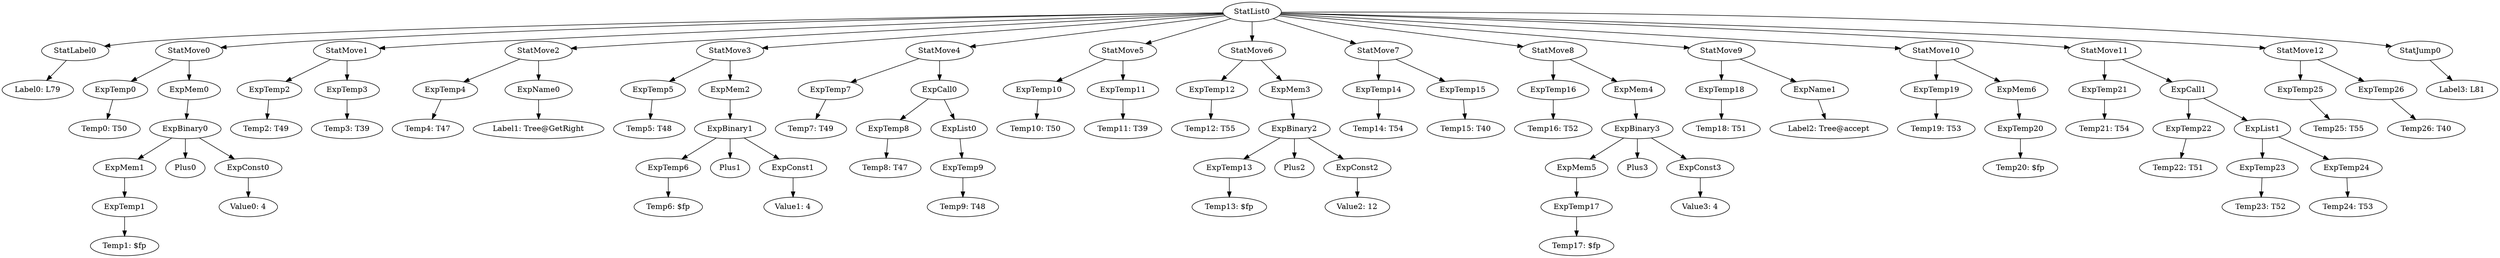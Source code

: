 digraph {
	ordering = out;
	ExpTemp26 -> "Temp26: T40";
	ExpTemp25 -> "Temp25: T55";
	StatJump0 -> "Label3: L81";
	ExpCall1 -> ExpTemp22;
	ExpCall1 -> ExpList1;
	StatMove11 -> ExpTemp21;
	StatMove11 -> ExpCall1;
	ExpTemp24 -> "Temp24: T53";
	ExpMem6 -> ExpTemp20;
	ExpTemp20 -> "Temp20: $fp";
	StatMove10 -> ExpTemp19;
	StatMove10 -> ExpMem6;
	StatMove9 -> ExpTemp18;
	StatMove9 -> ExpName1;
	ExpTemp22 -> "Temp22: T51";
	StatMove3 -> ExpTemp5;
	StatMove3 -> ExpMem2;
	ExpTemp11 -> "Temp11: T39";
	ExpTemp5 -> "Temp5: T48";
	ExpTemp1 -> "Temp1: $fp";
	ExpTemp14 -> "Temp14: T54";
	ExpTemp4 -> "Temp4: T47";
	ExpName0 -> "Label1: Tree@GetRight";
	ExpTemp3 -> "Temp3: T39";
	ExpConst1 -> "Value1: 4";
	StatMove5 -> ExpTemp10;
	StatMove5 -> ExpTemp11;
	StatMove1 -> ExpTemp2;
	StatMove1 -> ExpTemp3;
	ExpTemp18 -> "Temp18: T51";
	ExpTemp8 -> "Temp8: T47";
	ExpTemp23 -> "Temp23: T52";
	ExpBinary0 -> ExpMem1;
	ExpBinary0 -> Plus0;
	ExpBinary0 -> ExpConst0;
	ExpMem4 -> ExpBinary3;
	ExpTemp12 -> "Temp12: T55";
	ExpMem2 -> ExpBinary1;
	ExpCall0 -> ExpTemp8;
	ExpCall0 -> ExpList0;
	ExpTemp21 -> "Temp21: T54";
	ExpTemp17 -> "Temp17: $fp";
	ExpTemp7 -> "Temp7: T49";
	ExpTemp0 -> "Temp0: T50";
	StatList0 -> StatLabel0;
	StatList0 -> StatMove0;
	StatList0 -> StatMove1;
	StatList0 -> StatMove2;
	StatList0 -> StatMove3;
	StatList0 -> StatMove4;
	StatList0 -> StatMove5;
	StatList0 -> StatMove6;
	StatList0 -> StatMove7;
	StatList0 -> StatMove8;
	StatList0 -> StatMove9;
	StatList0 -> StatMove10;
	StatList0 -> StatMove11;
	StatList0 -> StatMove12;
	StatList0 -> StatJump0;
	ExpTemp19 -> "Temp19: T53";
	StatMove2 -> ExpTemp4;
	StatMove2 -> ExpName0;
	ExpTemp2 -> "Temp2: T49";
	ExpTemp10 -> "Temp10: T50";
	ExpConst0 -> "Value0: 4";
	ExpMem1 -> ExpTemp1;
	ExpList1 -> ExpTemp23;
	ExpList1 -> ExpTemp24;
	ExpBinary1 -> ExpTemp6;
	ExpBinary1 -> Plus1;
	ExpBinary1 -> ExpConst1;
	ExpMem0 -> ExpBinary0;
	StatMove4 -> ExpTemp7;
	StatMove4 -> ExpCall0;
	StatMove7 -> ExpTemp14;
	StatMove7 -> ExpTemp15;
	ExpTemp9 -> "Temp9: T48";
	ExpList0 -> ExpTemp9;
	ExpName1 -> "Label2: Tree@accept";
	ExpTemp15 -> "Temp15: T40";
	ExpTemp6 -> "Temp6: $fp";
	StatMove6 -> ExpTemp12;
	StatMove6 -> ExpMem3;
	ExpTemp13 -> "Temp13: $fp";
	ExpTemp16 -> "Temp16: T52";
	ExpMem5 -> ExpTemp17;
	StatLabel0 -> "Label0: L79";
	ExpBinary2 -> ExpTemp13;
	ExpBinary2 -> Plus2;
	ExpBinary2 -> ExpConst2;
	ExpMem3 -> ExpBinary2;
	StatMove0 -> ExpTemp0;
	StatMove0 -> ExpMem0;
	StatMove8 -> ExpTemp16;
	StatMove8 -> ExpMem4;
	StatMove12 -> ExpTemp25;
	StatMove12 -> ExpTemp26;
	ExpConst2 -> "Value2: 12";
	ExpBinary3 -> ExpMem5;
	ExpBinary3 -> Plus3;
	ExpBinary3 -> ExpConst3;
	ExpConst3 -> "Value3: 4";
}

